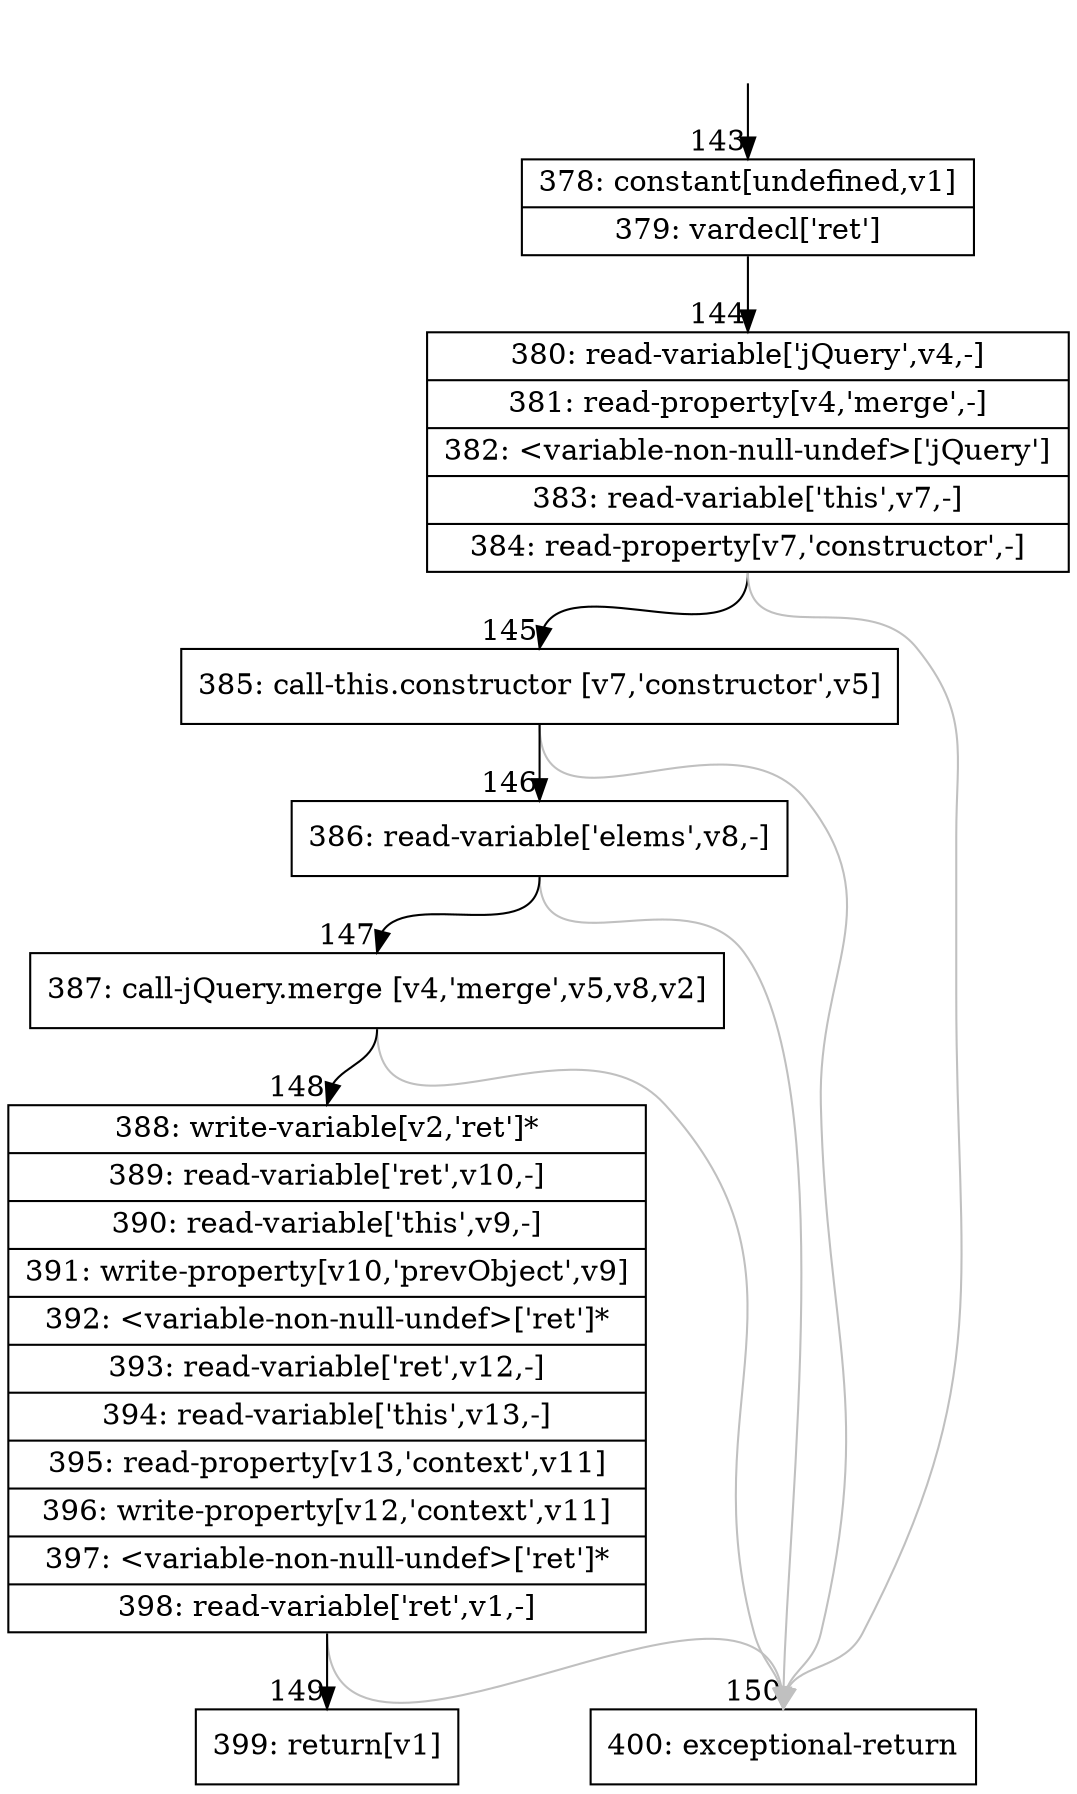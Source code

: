 digraph {
rankdir="TD"
BB_entry10[shape=none,label=""];
BB_entry10 -> BB143 [tailport=s, headport=n, headlabel="    143"]
BB143 [shape=record label="{378: constant[undefined,v1]|379: vardecl['ret']}" ] 
BB143 -> BB144 [tailport=s, headport=n, headlabel="      144"]
BB144 [shape=record label="{380: read-variable['jQuery',v4,-]|381: read-property[v4,'merge',-]|382: \<variable-non-null-undef\>['jQuery']|383: read-variable['this',v7,-]|384: read-property[v7,'constructor',-]}" ] 
BB144 -> BB145 [tailport=s, headport=n, headlabel="      145"]
BB144 -> BB150 [tailport=s, headport=n, color=gray, headlabel="      150"]
BB145 [shape=record label="{385: call-this.constructor [v7,'constructor',v5]}" ] 
BB145 -> BB146 [tailport=s, headport=n, headlabel="      146"]
BB145 -> BB150 [tailport=s, headport=n, color=gray]
BB146 [shape=record label="{386: read-variable['elems',v8,-]}" ] 
BB146 -> BB147 [tailport=s, headport=n, headlabel="      147"]
BB146 -> BB150 [tailport=s, headport=n, color=gray]
BB147 [shape=record label="{387: call-jQuery.merge [v4,'merge',v5,v8,v2]}" ] 
BB147 -> BB148 [tailport=s, headport=n, headlabel="      148"]
BB147 -> BB150 [tailport=s, headport=n, color=gray]
BB148 [shape=record label="{388: write-variable[v2,'ret']*|389: read-variable['ret',v10,-]|390: read-variable['this',v9,-]|391: write-property[v10,'prevObject',v9]|392: \<variable-non-null-undef\>['ret']*|393: read-variable['ret',v12,-]|394: read-variable['this',v13,-]|395: read-property[v13,'context',v11]|396: write-property[v12,'context',v11]|397: \<variable-non-null-undef\>['ret']*|398: read-variable['ret',v1,-]}" ] 
BB148 -> BB149 [tailport=s, headport=n, headlabel="      149"]
BB148 -> BB150 [tailport=s, headport=n, color=gray]
BB149 [shape=record label="{399: return[v1]}" ] 
BB150 [shape=record label="{400: exceptional-return}" ] 
}
